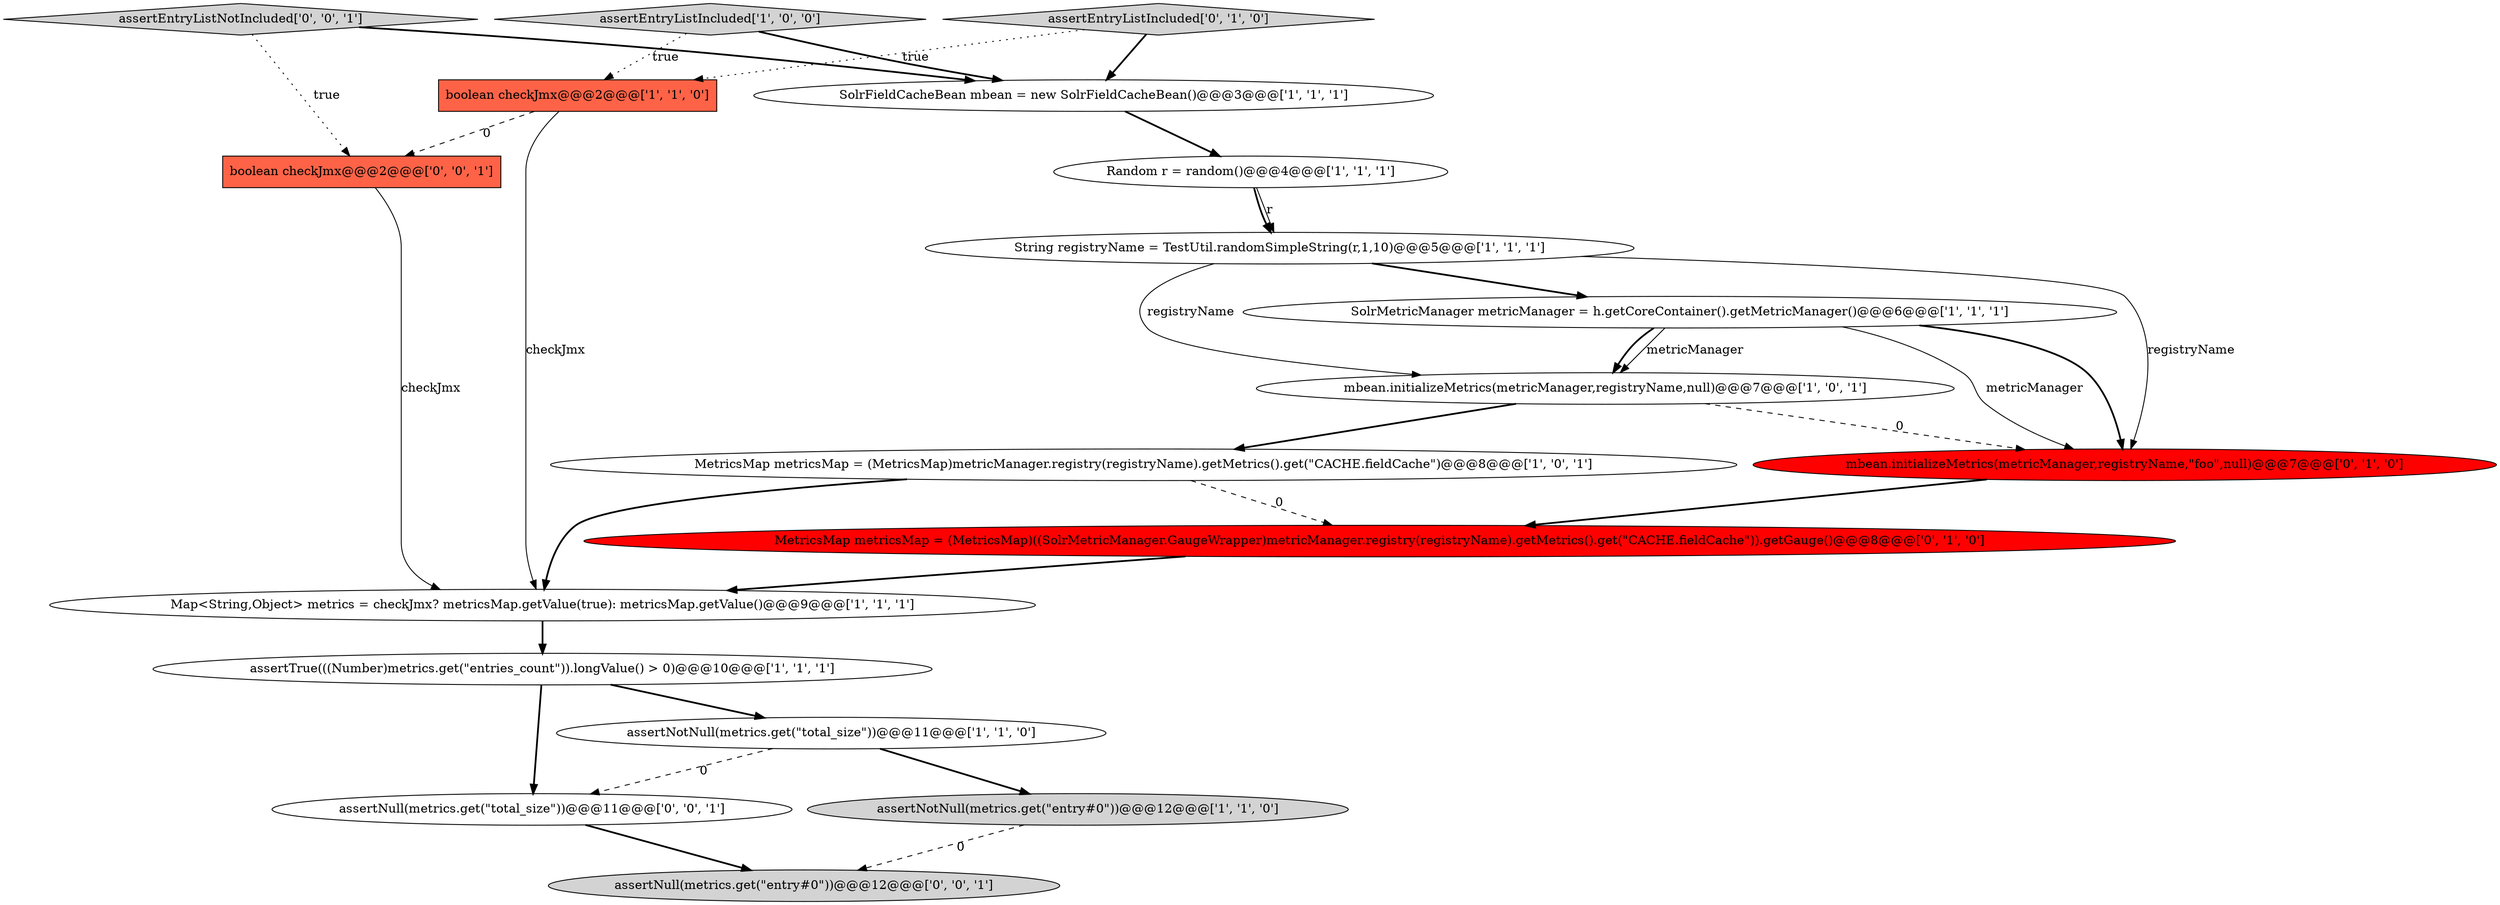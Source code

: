 digraph {
13 [style = filled, label = "MetricsMap metricsMap = (MetricsMap)((SolrMetricManager.GaugeWrapper)metricManager.registry(registryName).getMetrics().get(\"CACHE.fieldCache\")).getGauge()@@@8@@@['0', '1', '0']", fillcolor = red, shape = ellipse image = "AAA1AAABBB2BBB"];
3 [style = filled, label = "SolrMetricManager metricManager = h.getCoreContainer().getMetricManager()@@@6@@@['1', '1', '1']", fillcolor = white, shape = ellipse image = "AAA0AAABBB1BBB"];
17 [style = filled, label = "assertNull(metrics.get(\"entry#0\"))@@@12@@@['0', '0', '1']", fillcolor = lightgray, shape = ellipse image = "AAA0AAABBB3BBB"];
4 [style = filled, label = "assertTrue(((Number)metrics.get(\"entries_count\")).longValue() > 0)@@@10@@@['1', '1', '1']", fillcolor = white, shape = ellipse image = "AAA0AAABBB1BBB"];
8 [style = filled, label = "Map<String,Object> metrics = checkJmx? metricsMap.getValue(true): metricsMap.getValue()@@@9@@@['1', '1', '1']", fillcolor = white, shape = ellipse image = "AAA0AAABBB1BBB"];
11 [style = filled, label = "assertNotNull(metrics.get(\"total_size\"))@@@11@@@['1', '1', '0']", fillcolor = white, shape = ellipse image = "AAA0AAABBB1BBB"];
12 [style = filled, label = "mbean.initializeMetrics(metricManager,registryName,\"foo\",null)@@@7@@@['0', '1', '0']", fillcolor = red, shape = ellipse image = "AAA1AAABBB2BBB"];
0 [style = filled, label = "MetricsMap metricsMap = (MetricsMap)metricManager.registry(registryName).getMetrics().get(\"CACHE.fieldCache\")@@@8@@@['1', '0', '1']", fillcolor = white, shape = ellipse image = "AAA0AAABBB1BBB"];
5 [style = filled, label = "boolean checkJmx@@@2@@@['1', '1', '0']", fillcolor = tomato, shape = box image = "AAA0AAABBB1BBB"];
16 [style = filled, label = "assertNull(metrics.get(\"total_size\"))@@@11@@@['0', '0', '1']", fillcolor = white, shape = ellipse image = "AAA0AAABBB3BBB"];
2 [style = filled, label = "String registryName = TestUtil.randomSimpleString(r,1,10)@@@5@@@['1', '1', '1']", fillcolor = white, shape = ellipse image = "AAA0AAABBB1BBB"];
14 [style = filled, label = "assertEntryListIncluded['0', '1', '0']", fillcolor = lightgray, shape = diamond image = "AAA0AAABBB2BBB"];
18 [style = filled, label = "boolean checkJmx@@@2@@@['0', '0', '1']", fillcolor = tomato, shape = box image = "AAA0AAABBB3BBB"];
6 [style = filled, label = "SolrFieldCacheBean mbean = new SolrFieldCacheBean()@@@3@@@['1', '1', '1']", fillcolor = white, shape = ellipse image = "AAA0AAABBB1BBB"];
15 [style = filled, label = "assertEntryListNotIncluded['0', '0', '1']", fillcolor = lightgray, shape = diamond image = "AAA0AAABBB3BBB"];
7 [style = filled, label = "assertEntryListIncluded['1', '0', '0']", fillcolor = lightgray, shape = diamond image = "AAA0AAABBB1BBB"];
10 [style = filled, label = "mbean.initializeMetrics(metricManager,registryName,null)@@@7@@@['1', '0', '1']", fillcolor = white, shape = ellipse image = "AAA0AAABBB1BBB"];
1 [style = filled, label = "Random r = random()@@@4@@@['1', '1', '1']", fillcolor = white, shape = ellipse image = "AAA0AAABBB1BBB"];
9 [style = filled, label = "assertNotNull(metrics.get(\"entry#0\"))@@@12@@@['1', '1', '0']", fillcolor = lightgray, shape = ellipse image = "AAA0AAABBB1BBB"];
11->16 [style = dashed, label="0"];
2->3 [style = bold, label=""];
15->18 [style = dotted, label="true"];
10->12 [style = dashed, label="0"];
15->6 [style = bold, label=""];
16->17 [style = bold, label=""];
3->12 [style = bold, label=""];
3->10 [style = solid, label="metricManager"];
11->9 [style = bold, label=""];
5->18 [style = dashed, label="0"];
7->5 [style = dotted, label="true"];
6->1 [style = bold, label=""];
3->10 [style = bold, label=""];
12->13 [style = bold, label=""];
2->10 [style = solid, label="registryName"];
14->5 [style = dotted, label="true"];
9->17 [style = dashed, label="0"];
10->0 [style = bold, label=""];
7->6 [style = bold, label=""];
0->13 [style = dashed, label="0"];
0->8 [style = bold, label=""];
1->2 [style = bold, label=""];
2->12 [style = solid, label="registryName"];
8->4 [style = bold, label=""];
13->8 [style = bold, label=""];
4->11 [style = bold, label=""];
1->2 [style = solid, label="r"];
3->12 [style = solid, label="metricManager"];
18->8 [style = solid, label="checkJmx"];
14->6 [style = bold, label=""];
4->16 [style = bold, label=""];
5->8 [style = solid, label="checkJmx"];
}
